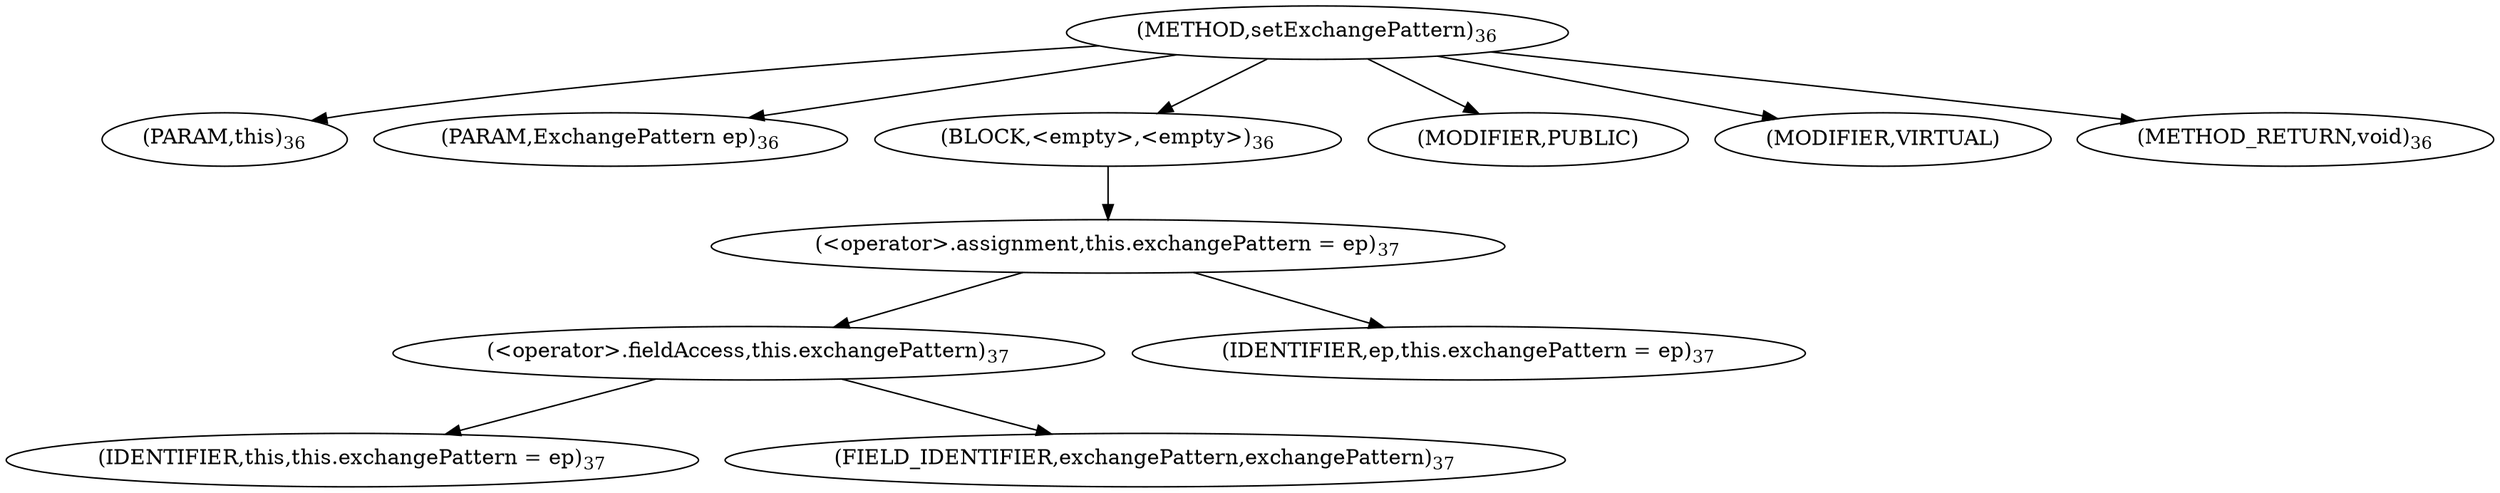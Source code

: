 digraph "setExchangePattern" {  
"51" [label = <(METHOD,setExchangePattern)<SUB>36</SUB>> ]
"52" [label = <(PARAM,this)<SUB>36</SUB>> ]
"53" [label = <(PARAM,ExchangePattern ep)<SUB>36</SUB>> ]
"54" [label = <(BLOCK,&lt;empty&gt;,&lt;empty&gt;)<SUB>36</SUB>> ]
"55" [label = <(&lt;operator&gt;.assignment,this.exchangePattern = ep)<SUB>37</SUB>> ]
"56" [label = <(&lt;operator&gt;.fieldAccess,this.exchangePattern)<SUB>37</SUB>> ]
"57" [label = <(IDENTIFIER,this,this.exchangePattern = ep)<SUB>37</SUB>> ]
"58" [label = <(FIELD_IDENTIFIER,exchangePattern,exchangePattern)<SUB>37</SUB>> ]
"59" [label = <(IDENTIFIER,ep,this.exchangePattern = ep)<SUB>37</SUB>> ]
"60" [label = <(MODIFIER,PUBLIC)> ]
"61" [label = <(MODIFIER,VIRTUAL)> ]
"62" [label = <(METHOD_RETURN,void)<SUB>36</SUB>> ]
  "51" -> "52" 
  "51" -> "53" 
  "51" -> "54" 
  "51" -> "60" 
  "51" -> "61" 
  "51" -> "62" 
  "54" -> "55" 
  "55" -> "56" 
  "55" -> "59" 
  "56" -> "57" 
  "56" -> "58" 
}
